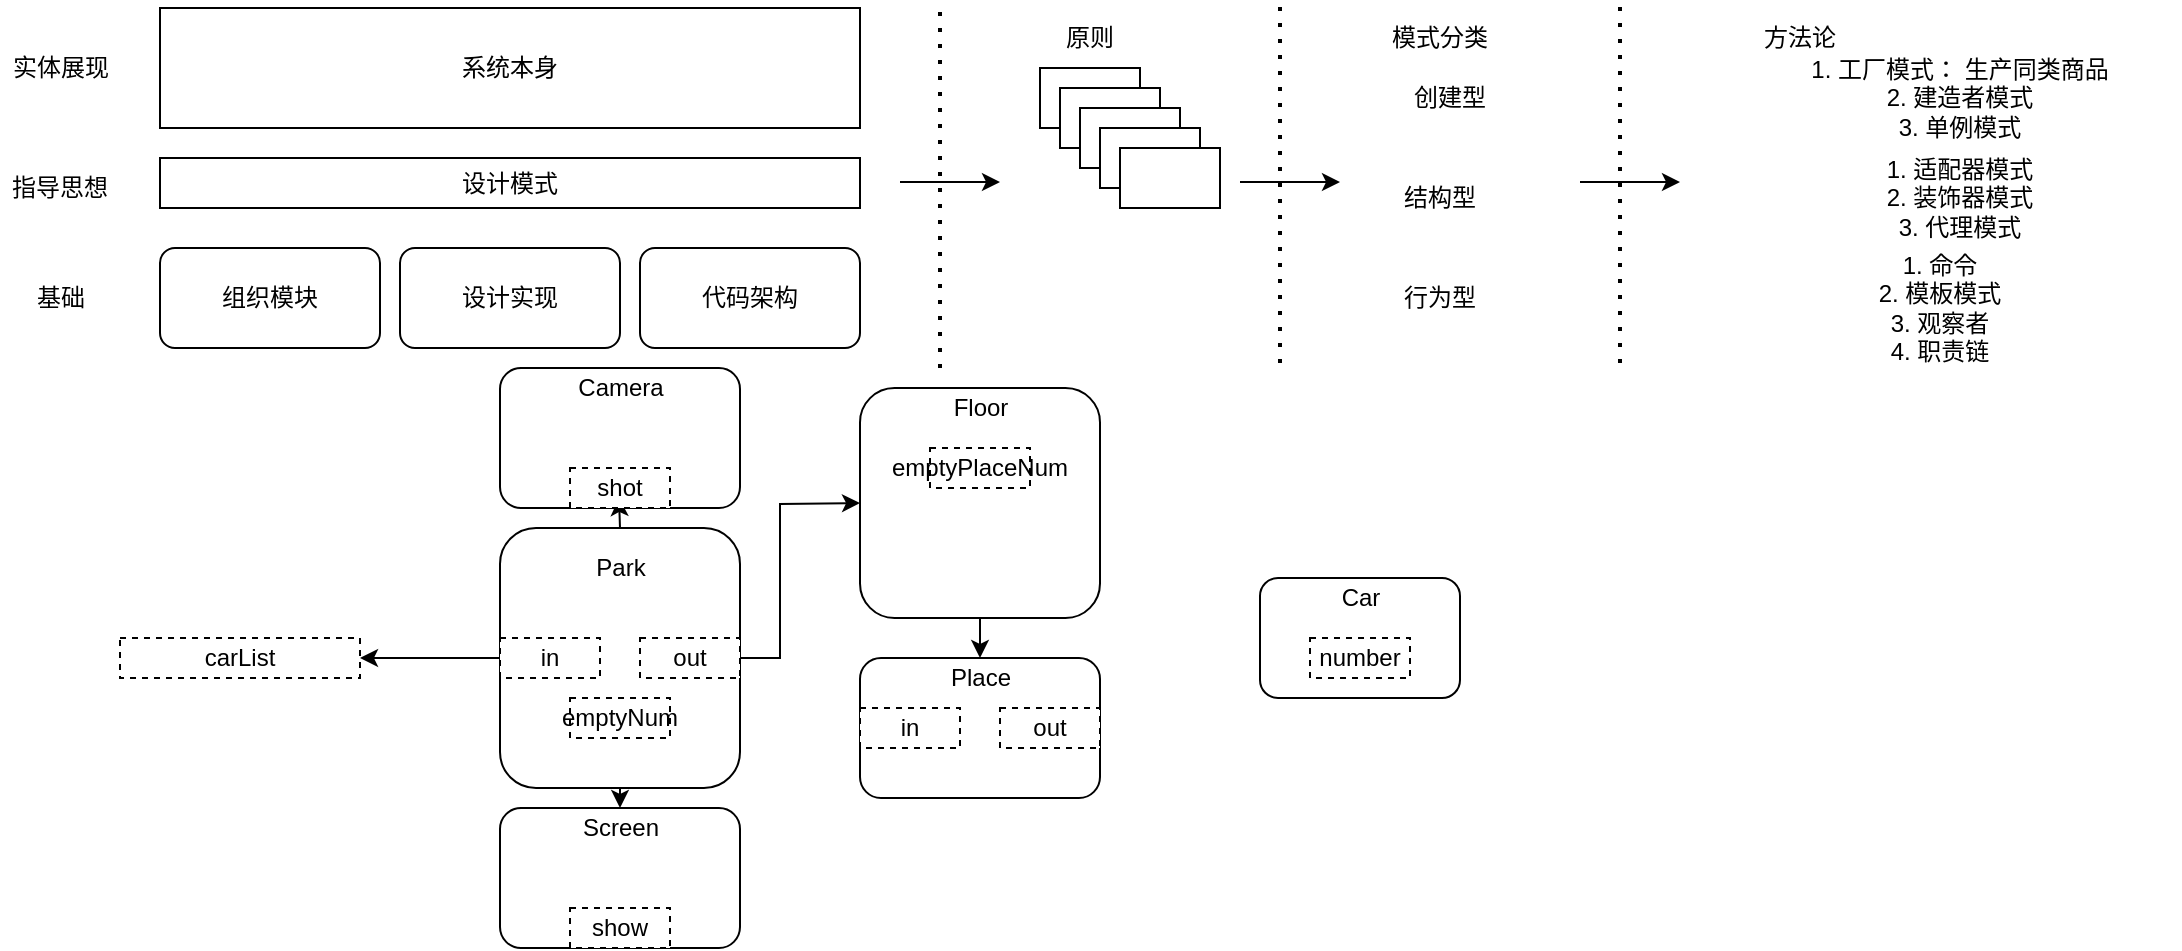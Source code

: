 <mxfile version="17.4.6" type="device"><diagram id="ZZPMZgreo3OiRVQs6Dwf" name="Page-1"><mxGraphModel dx="866" dy="405" grid="1" gridSize="10" guides="1" tooltips="1" connect="1" arrows="1" fold="1" page="1" pageScale="1" pageWidth="827" pageHeight="1169" math="0" shadow="0"><root><mxCell id="0"/><mxCell id="1" parent="0"/><mxCell id="yY4b9YHGsk6hq9Acd9eR-1" value="组织模块" style="rounded=1;whiteSpace=wrap;html=1;" vertex="1" parent="1"><mxGeometry x="110" y="140" width="110" height="50" as="geometry"/></mxCell><mxCell id="yY4b9YHGsk6hq9Acd9eR-2" value="设计实现" style="rounded=1;whiteSpace=wrap;html=1;" vertex="1" parent="1"><mxGeometry x="230" y="140" width="110" height="50" as="geometry"/></mxCell><mxCell id="yY4b9YHGsk6hq9Acd9eR-3" value="代码架构" style="rounded=1;whiteSpace=wrap;html=1;" vertex="1" parent="1"><mxGeometry x="350" y="140" width="110" height="50" as="geometry"/></mxCell><mxCell id="yY4b9YHGsk6hq9Acd9eR-4" value="基础" style="text;html=1;align=center;verticalAlign=middle;resizable=0;points=[];autosize=1;strokeColor=none;fillColor=none;" vertex="1" parent="1"><mxGeometry x="40" y="155" width="40" height="20" as="geometry"/></mxCell><mxCell id="yY4b9YHGsk6hq9Acd9eR-5" value="系统本身" style="rounded=0;whiteSpace=wrap;html=1;" vertex="1" parent="1"><mxGeometry x="110" y="20" width="350" height="60" as="geometry"/></mxCell><mxCell id="yY4b9YHGsk6hq9Acd9eR-6" value="实体展现" style="text;html=1;align=center;verticalAlign=middle;resizable=0;points=[];autosize=1;strokeColor=none;fillColor=none;" vertex="1" parent="1"><mxGeometry x="30" y="40" width="60" height="20" as="geometry"/></mxCell><mxCell id="yY4b9YHGsk6hq9Acd9eR-7" value="设计模式" style="rounded=0;whiteSpace=wrap;html=1;" vertex="1" parent="1"><mxGeometry x="110" y="95" width="350" height="25" as="geometry"/></mxCell><mxCell id="yY4b9YHGsk6hq9Acd9eR-8" value="指导思想" style="text;html=1;strokeColor=none;fillColor=none;align=center;verticalAlign=middle;whiteSpace=wrap;rounded=0;" vertex="1" parent="1"><mxGeometry x="30" y="95" width="60" height="30" as="geometry"/></mxCell><mxCell id="yY4b9YHGsk6hq9Acd9eR-9" value="" style="endArrow=none;dashed=1;html=1;dashPattern=1 3;strokeWidth=2;rounded=0;" edge="1" parent="1"><mxGeometry width="50" height="50" relative="1" as="geometry"><mxPoint x="500" y="200" as="sourcePoint"/><mxPoint x="500" y="20" as="targetPoint"/></mxGeometry></mxCell><mxCell id="yY4b9YHGsk6hq9Acd9eR-10" value="原则" style="text;html=1;strokeColor=none;fillColor=none;align=center;verticalAlign=middle;whiteSpace=wrap;rounded=0;" vertex="1" parent="1"><mxGeometry x="545" y="20" width="60" height="30" as="geometry"/></mxCell><mxCell id="yY4b9YHGsk6hq9Acd9eR-12" value="" style="rounded=0;whiteSpace=wrap;html=1;" vertex="1" parent="1"><mxGeometry x="550" y="50" width="50" height="30" as="geometry"/></mxCell><mxCell id="yY4b9YHGsk6hq9Acd9eR-13" value="" style="rounded=0;whiteSpace=wrap;html=1;" vertex="1" parent="1"><mxGeometry x="560" y="60" width="50" height="30" as="geometry"/></mxCell><mxCell id="yY4b9YHGsk6hq9Acd9eR-14" value="" style="rounded=0;whiteSpace=wrap;html=1;" vertex="1" parent="1"><mxGeometry x="570" y="70" width="50" height="30" as="geometry"/></mxCell><mxCell id="yY4b9YHGsk6hq9Acd9eR-15" value="" style="rounded=0;whiteSpace=wrap;html=1;" vertex="1" parent="1"><mxGeometry x="580" y="80" width="50" height="30" as="geometry"/></mxCell><mxCell id="yY4b9YHGsk6hq9Acd9eR-16" value="" style="rounded=0;whiteSpace=wrap;html=1;" vertex="1" parent="1"><mxGeometry x="590" y="90" width="50" height="30" as="geometry"/></mxCell><mxCell id="yY4b9YHGsk6hq9Acd9eR-17" value="" style="endArrow=none;dashed=1;html=1;dashPattern=1 3;strokeWidth=2;rounded=0;" edge="1" parent="1"><mxGeometry width="50" height="50" relative="1" as="geometry"><mxPoint x="670" y="197.5" as="sourcePoint"/><mxPoint x="670" y="17.5" as="targetPoint"/></mxGeometry></mxCell><mxCell id="yY4b9YHGsk6hq9Acd9eR-18" value="" style="endArrow=classic;html=1;rounded=0;" edge="1" parent="1"><mxGeometry width="50" height="50" relative="1" as="geometry"><mxPoint x="480" y="107" as="sourcePoint"/><mxPoint x="530" y="107" as="targetPoint"/></mxGeometry></mxCell><mxCell id="yY4b9YHGsk6hq9Acd9eR-19" value="" style="endArrow=classic;html=1;rounded=0;" edge="1" parent="1"><mxGeometry width="50" height="50" relative="1" as="geometry"><mxPoint x="650" y="107" as="sourcePoint"/><mxPoint x="700" y="107" as="targetPoint"/></mxGeometry></mxCell><mxCell id="yY4b9YHGsk6hq9Acd9eR-20" value="模式分类" style="text;html=1;strokeColor=none;fillColor=none;align=center;verticalAlign=middle;whiteSpace=wrap;rounded=0;" vertex="1" parent="1"><mxGeometry x="720" y="20" width="60" height="30" as="geometry"/></mxCell><mxCell id="yY4b9YHGsk6hq9Acd9eR-21" value="" style="endArrow=none;dashed=1;html=1;dashPattern=1 3;strokeWidth=2;rounded=0;" edge="1" parent="1"><mxGeometry width="50" height="50" relative="1" as="geometry"><mxPoint x="840" y="197.5" as="sourcePoint"/><mxPoint x="840" y="17.5" as="targetPoint"/></mxGeometry></mxCell><mxCell id="yY4b9YHGsk6hq9Acd9eR-22" value="" style="endArrow=classic;html=1;rounded=0;" edge="1" parent="1"><mxGeometry width="50" height="50" relative="1" as="geometry"><mxPoint x="820" y="107" as="sourcePoint"/><mxPoint x="870" y="107" as="targetPoint"/></mxGeometry></mxCell><mxCell id="yY4b9YHGsk6hq9Acd9eR-23" value="方法论" style="text;html=1;strokeColor=none;fillColor=none;align=center;verticalAlign=middle;whiteSpace=wrap;rounded=0;" vertex="1" parent="1"><mxGeometry x="900" y="20" width="60" height="30" as="geometry"/></mxCell><mxCell id="yY4b9YHGsk6hq9Acd9eR-24" value="" style="rounded=1;whiteSpace=wrap;html=1;" vertex="1" parent="1"><mxGeometry x="280" y="280" width="120" height="130" as="geometry"/></mxCell><mxCell id="yY4b9YHGsk6hq9Acd9eR-25" value="Park" style="text;html=1;align=center;verticalAlign=middle;resizable=0;points=[];autosize=1;strokeColor=none;fillColor=none;" vertex="1" parent="1"><mxGeometry x="320" y="290" width="40" height="20" as="geometry"/></mxCell><mxCell id="yY4b9YHGsk6hq9Acd9eR-26" value="" style="rounded=1;whiteSpace=wrap;html=1;" vertex="1" parent="1"><mxGeometry x="460" y="210" width="120" height="115" as="geometry"/></mxCell><mxCell id="yY4b9YHGsk6hq9Acd9eR-27" value="Floor" style="text;html=1;align=center;verticalAlign=middle;resizable=0;points=[];autosize=1;strokeColor=none;fillColor=none;" vertex="1" parent="1"><mxGeometry x="500" y="210" width="40" height="20" as="geometry"/></mxCell><mxCell id="yY4b9YHGsk6hq9Acd9eR-28" value="" style="rounded=1;whiteSpace=wrap;html=1;" vertex="1" parent="1"><mxGeometry x="460" y="345" width="120" height="70" as="geometry"/></mxCell><mxCell id="yY4b9YHGsk6hq9Acd9eR-29" value="Place" style="text;html=1;align=center;verticalAlign=middle;resizable=0;points=[];autosize=1;strokeColor=none;fillColor=none;" vertex="1" parent="1"><mxGeometry x="495" y="345" width="50" height="20" as="geometry"/></mxCell><mxCell id="yY4b9YHGsk6hq9Acd9eR-30" value="" style="rounded=1;whiteSpace=wrap;html=1;" vertex="1" parent="1"><mxGeometry x="280" y="200" width="120" height="70" as="geometry"/></mxCell><mxCell id="yY4b9YHGsk6hq9Acd9eR-31" value="" style="rounded=1;whiteSpace=wrap;html=1;" vertex="1" parent="1"><mxGeometry x="280" y="420" width="120" height="70" as="geometry"/></mxCell><mxCell id="yY4b9YHGsk6hq9Acd9eR-32" value="Camera" style="text;html=1;align=center;verticalAlign=middle;resizable=0;points=[];autosize=1;strokeColor=none;fillColor=none;" vertex="1" parent="1"><mxGeometry x="310" y="200" width="60" height="20" as="geometry"/></mxCell><mxCell id="yY4b9YHGsk6hq9Acd9eR-33" value="Screen" style="text;html=1;align=center;verticalAlign=middle;resizable=0;points=[];autosize=1;strokeColor=none;fillColor=none;" vertex="1" parent="1"><mxGeometry x="315" y="420" width="50" height="20" as="geometry"/></mxCell><mxCell id="yY4b9YHGsk6hq9Acd9eR-34" value="" style="rounded=1;whiteSpace=wrap;html=1;" vertex="1" parent="1"><mxGeometry x="660" y="305" width="100" height="60" as="geometry"/></mxCell><mxCell id="yY4b9YHGsk6hq9Acd9eR-35" value="Car" style="text;html=1;align=center;verticalAlign=middle;resizable=0;points=[];autosize=1;strokeColor=none;fillColor=none;" vertex="1" parent="1"><mxGeometry x="695" y="305" width="30" height="20" as="geometry"/></mxCell><mxCell id="yY4b9YHGsk6hq9Acd9eR-36" value="carList" style="rounded=0;whiteSpace=wrap;html=1;dashed=1;" vertex="1" parent="1"><mxGeometry x="90" y="335" width="120" height="20" as="geometry"/></mxCell><mxCell id="yY4b9YHGsk6hq9Acd9eR-37" value="" style="endArrow=classic;html=1;rounded=0;" edge="1" parent="1"><mxGeometry width="50" height="50" relative="1" as="geometry"><mxPoint x="340" y="280" as="sourcePoint"/><mxPoint x="339.5" y="265" as="targetPoint"/></mxGeometry></mxCell><mxCell id="yY4b9YHGsk6hq9Acd9eR-38" value="" style="endArrow=classic;html=1;rounded=0;exitX=0.5;exitY=1;exitDx=0;exitDy=0;" edge="1" parent="1" source="yY4b9YHGsk6hq9Acd9eR-24" target="yY4b9YHGsk6hq9Acd9eR-33"><mxGeometry width="50" height="50" relative="1" as="geometry"><mxPoint x="430" y="340" as="sourcePoint"/><mxPoint x="480" y="290" as="targetPoint"/></mxGeometry></mxCell><mxCell id="yY4b9YHGsk6hq9Acd9eR-39" value="" style="endArrow=classic;html=1;rounded=0;exitX=1;exitY=0.5;exitDx=0;exitDy=0;entryX=0;entryY=0.5;entryDx=0;entryDy=0;" edge="1" parent="1" source="yY4b9YHGsk6hq9Acd9eR-24" target="yY4b9YHGsk6hq9Acd9eR-26"><mxGeometry width="50" height="50" relative="1" as="geometry"><mxPoint x="430" y="340" as="sourcePoint"/><mxPoint x="480" y="290" as="targetPoint"/><Array as="points"><mxPoint x="420" y="345"/><mxPoint x="420" y="268"/></Array></mxGeometry></mxCell><mxCell id="yY4b9YHGsk6hq9Acd9eR-41" value="" style="endArrow=classic;html=1;rounded=0;exitX=0.5;exitY=1;exitDx=0;exitDy=0;" edge="1" parent="1" source="yY4b9YHGsk6hq9Acd9eR-26" target="yY4b9YHGsk6hq9Acd9eR-29"><mxGeometry width="50" height="50" relative="1" as="geometry"><mxPoint x="430" y="340" as="sourcePoint"/><mxPoint x="480" y="290" as="targetPoint"/></mxGeometry></mxCell><mxCell id="yY4b9YHGsk6hq9Acd9eR-42" value="" style="endArrow=classic;html=1;rounded=0;exitX=0;exitY=0.5;exitDx=0;exitDy=0;entryX=1;entryY=0.5;entryDx=0;entryDy=0;" edge="1" parent="1" source="yY4b9YHGsk6hq9Acd9eR-24" target="yY4b9YHGsk6hq9Acd9eR-36"><mxGeometry width="50" height="50" relative="1" as="geometry"><mxPoint x="430" y="340" as="sourcePoint"/><mxPoint x="480" y="290" as="targetPoint"/></mxGeometry></mxCell><mxCell id="yY4b9YHGsk6hq9Acd9eR-43" value="in" style="rounded=0;whiteSpace=wrap;html=1;dashed=1;" vertex="1" parent="1"><mxGeometry x="280" y="335" width="50" height="20" as="geometry"/></mxCell><mxCell id="yY4b9YHGsk6hq9Acd9eR-44" value="out" style="rounded=0;whiteSpace=wrap;html=1;dashed=1;" vertex="1" parent="1"><mxGeometry x="350" y="335" width="50" height="20" as="geometry"/></mxCell><mxCell id="yY4b9YHGsk6hq9Acd9eR-47" value="in" style="rounded=0;whiteSpace=wrap;html=1;dashed=1;" vertex="1" parent="1"><mxGeometry x="460" y="370" width="50" height="20" as="geometry"/></mxCell><mxCell id="yY4b9YHGsk6hq9Acd9eR-48" value="out" style="rounded=0;whiteSpace=wrap;html=1;dashed=1;" vertex="1" parent="1"><mxGeometry x="530" y="370" width="50" height="20" as="geometry"/></mxCell><mxCell id="yY4b9YHGsk6hq9Acd9eR-49" value="shot" style="rounded=0;whiteSpace=wrap;html=1;dashed=1;" vertex="1" parent="1"><mxGeometry x="315" y="250" width="50" height="20" as="geometry"/></mxCell><mxCell id="yY4b9YHGsk6hq9Acd9eR-50" value="show" style="rounded=0;whiteSpace=wrap;html=1;dashed=1;" vertex="1" parent="1"><mxGeometry x="315" y="470" width="50" height="20" as="geometry"/></mxCell><mxCell id="yY4b9YHGsk6hq9Acd9eR-51" value="emptyNum" style="rounded=0;whiteSpace=wrap;html=1;dashed=1;" vertex="1" parent="1"><mxGeometry x="315" y="365" width="50" height="20" as="geometry"/></mxCell><mxCell id="yY4b9YHGsk6hq9Acd9eR-52" value="emptyPlaceNum" style="rounded=0;whiteSpace=wrap;html=1;dashed=1;" vertex="1" parent="1"><mxGeometry x="495" y="240" width="50" height="20" as="geometry"/></mxCell><mxCell id="yY4b9YHGsk6hq9Acd9eR-54" value="number" style="rounded=0;whiteSpace=wrap;html=1;dashed=1;" vertex="1" parent="1"><mxGeometry x="685" y="335" width="50" height="20" as="geometry"/></mxCell><mxCell id="yY4b9YHGsk6hq9Acd9eR-55" value="创建型" style="text;html=1;strokeColor=none;fillColor=none;align=center;verticalAlign=middle;whiteSpace=wrap;rounded=0;dashed=1;" vertex="1" parent="1"><mxGeometry x="725" y="50" width="60" height="30" as="geometry"/></mxCell><mxCell id="yY4b9YHGsk6hq9Acd9eR-56" value="1. 工厂模式： 生产同类商品&lt;br&gt;2. 建造者模式&lt;br&gt;3. 单例模式" style="text;html=1;strokeColor=none;fillColor=none;align=center;verticalAlign=middle;whiteSpace=wrap;rounded=0;dashed=1;" vertex="1" parent="1"><mxGeometry x="900" y="50" width="220" height="30" as="geometry"/></mxCell><mxCell id="yY4b9YHGsk6hq9Acd9eR-57" value="结构型" style="text;html=1;strokeColor=none;fillColor=none;align=center;verticalAlign=middle;whiteSpace=wrap;rounded=0;dashed=1;" vertex="1" parent="1"><mxGeometry x="720" y="100" width="60" height="30" as="geometry"/></mxCell><mxCell id="yY4b9YHGsk6hq9Acd9eR-58" value="1. 适配器模式&lt;br&gt;2. 装饰器模式&lt;br&gt;3. 代理模式" style="text;html=1;strokeColor=none;fillColor=none;align=center;verticalAlign=middle;whiteSpace=wrap;rounded=0;dashed=1;" vertex="1" parent="1"><mxGeometry x="900" y="100" width="220" height="30" as="geometry"/></mxCell><mxCell id="yY4b9YHGsk6hq9Acd9eR-59" value="行为型" style="text;html=1;strokeColor=none;fillColor=none;align=center;verticalAlign=middle;whiteSpace=wrap;rounded=0;dashed=1;" vertex="1" parent="1"><mxGeometry x="720" y="150" width="60" height="30" as="geometry"/></mxCell><mxCell id="yY4b9YHGsk6hq9Acd9eR-60" value="1. 命令&lt;br&gt;2. 模板模式&lt;br&gt;3. 观察者&lt;br&gt;4. 职责链" style="text;html=1;strokeColor=none;fillColor=none;align=center;verticalAlign=middle;whiteSpace=wrap;rounded=0;dashed=1;" vertex="1" parent="1"><mxGeometry x="890" y="155" width="220" height="30" as="geometry"/></mxCell></root></mxGraphModel></diagram></mxfile>